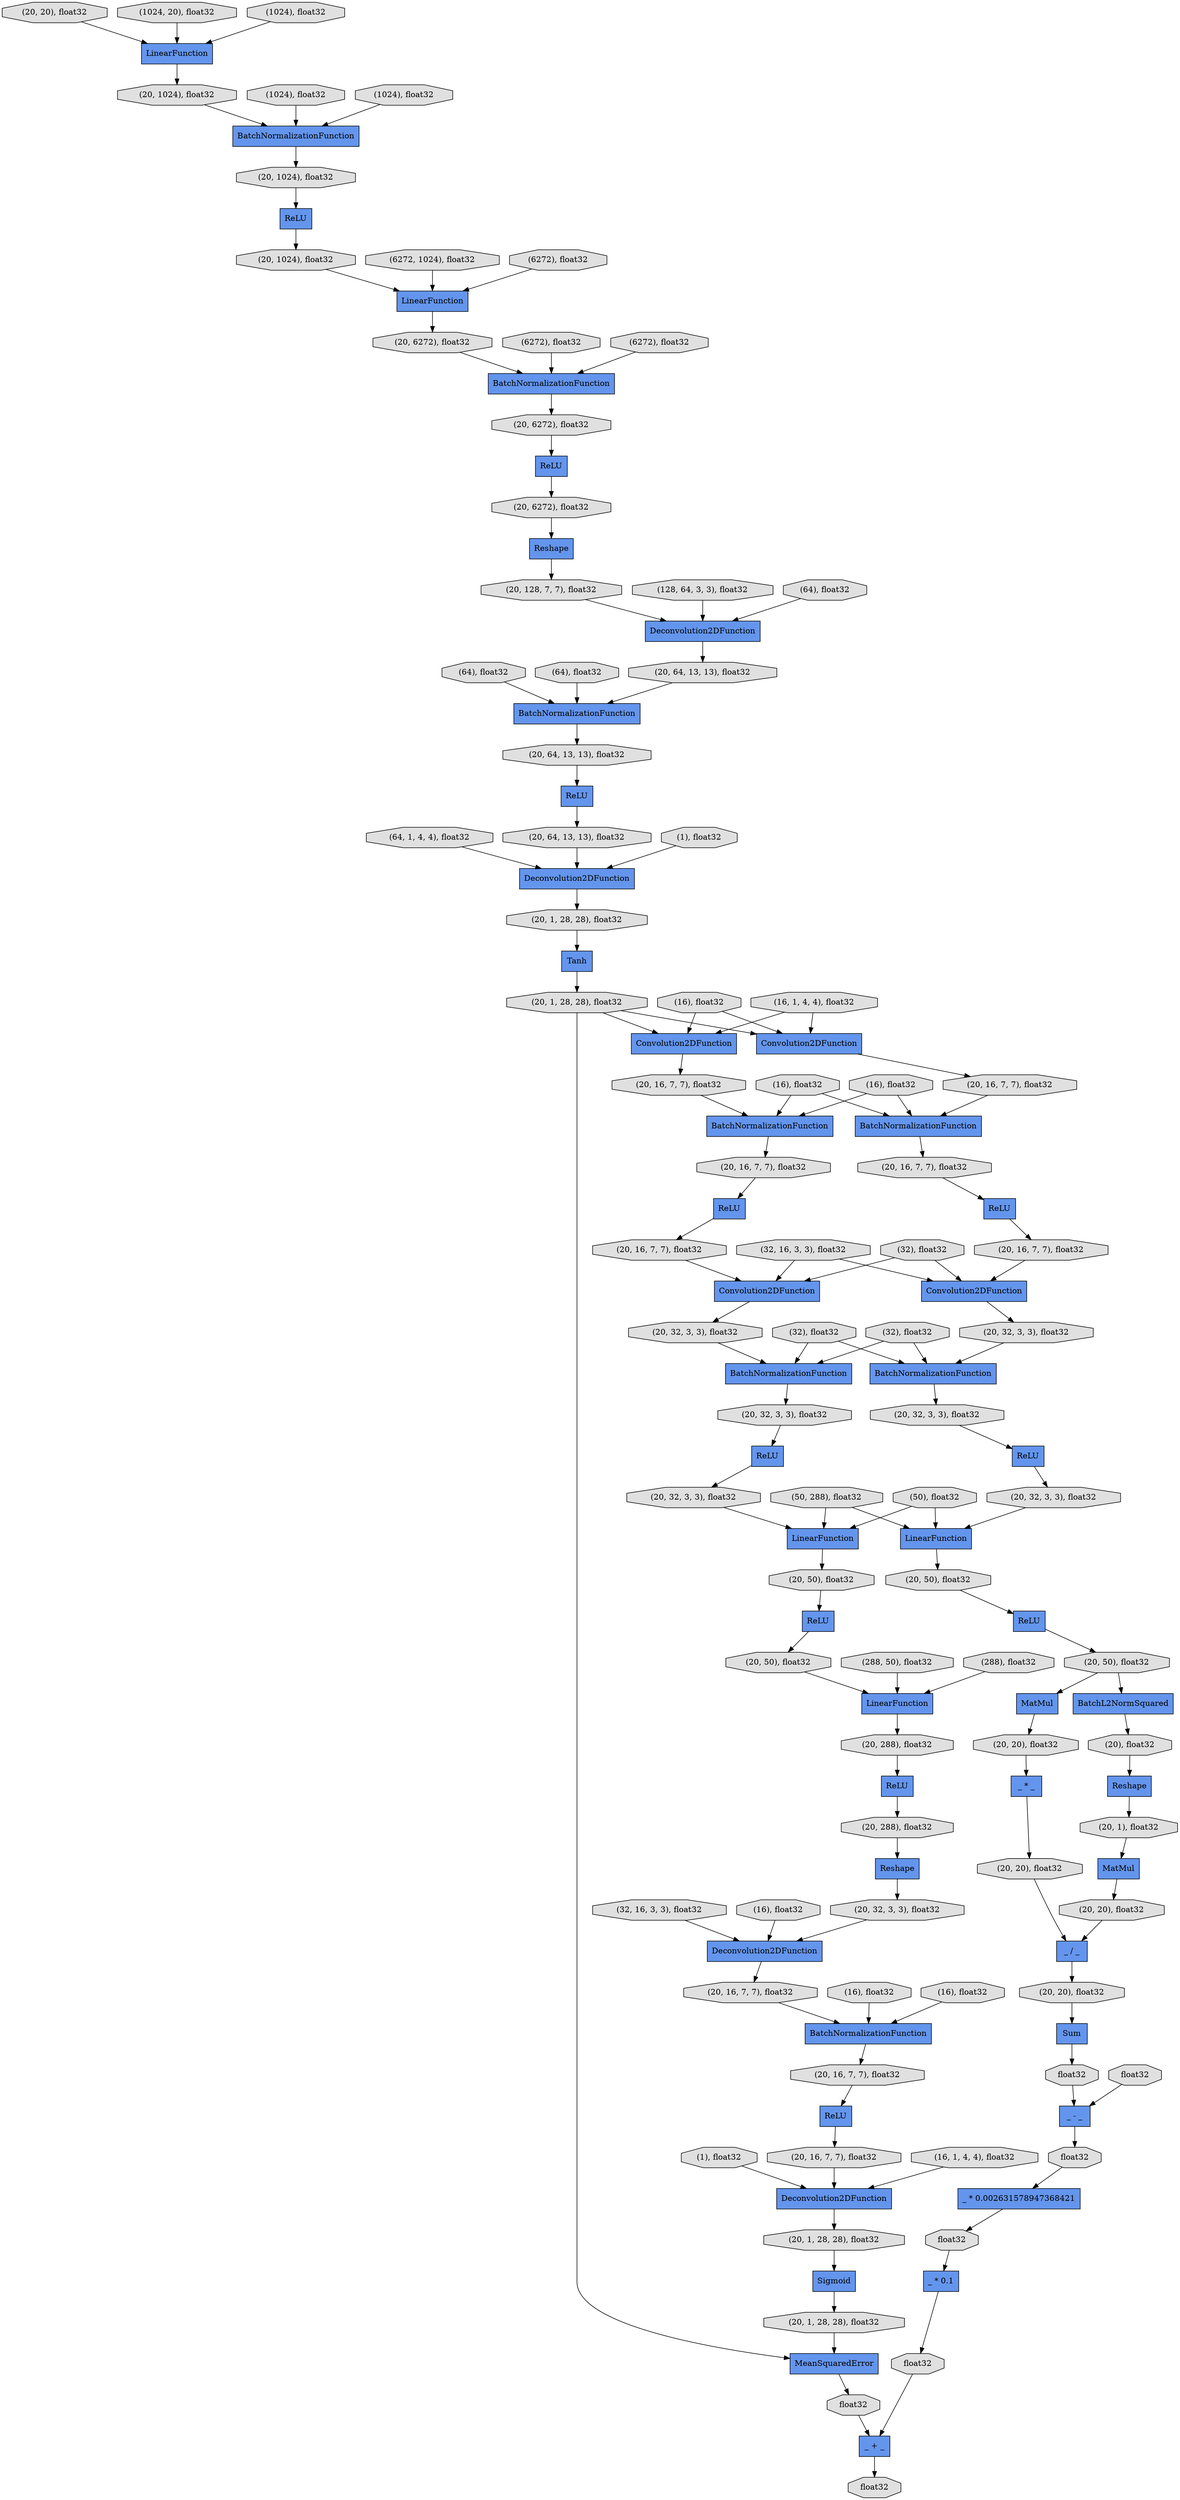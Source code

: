 digraph graphname{rankdir=TB;4364443720 [label="(20, 1, 28, 28), float32",fillcolor="#E0E0E0",style="filled",shape="octagon"];4364173384 [label="(288, 50), float32",fillcolor="#E0E0E0",style="filled",shape="octagon"];4364443776 [label="(20, 16, 7, 7), float32",fillcolor="#E0E0E0",style="filled",shape="octagon"];4364443832 [label="(20, 1, 28, 28), float32",fillcolor="#E0E0E0",style="filled",shape="octagon"];4364173496 [label="(288), float32",fillcolor="#E0E0E0",style="filled",shape="octagon"];4364173552 [label="(32, 16, 3, 3), float32",fillcolor="#E0E0E0",style="filled",shape="octagon"];4364173608 [label="(16), float32",fillcolor="#E0E0E0",style="filled",shape="octagon"];4364444000 [label="Convolution2DFunction",fillcolor="#6495ED",style="filled",shape="record"];4364444056 [label="(20, 16, 7, 7), float32",fillcolor="#E0E0E0",style="filled",shape="octagon"];4364173720 [label="(16), float32",fillcolor="#E0E0E0",style="filled",shape="octagon"];4364444112 [label="ReLU",fillcolor="#6495ED",style="filled",shape="record"];4364173776 [label="(16, 1, 4, 4), float32",fillcolor="#E0E0E0",style="filled",shape="octagon"];4364444168 [label="Sigmoid",fillcolor="#6495ED",style="filled",shape="record"];4364173832 [label="(16), float32",fillcolor="#E0E0E0",style="filled",shape="octagon"];4364444224 [label="(20, 16, 7, 7), float32",fillcolor="#E0E0E0",style="filled",shape="octagon"];4364444280 [label="Deconvolution2DFunction",fillcolor="#6495ED",style="filled",shape="record"];4364173944 [label="(1), float32",fillcolor="#E0E0E0",style="filled",shape="octagon"];4364444504 [label="float32",fillcolor="#E0E0E0",style="filled",shape="octagon"];4364444616 [label="MeanSquaredError",fillcolor="#6495ED",style="filled",shape="record"];4364444672 [label="(20, 32, 3, 3), float32",fillcolor="#E0E0E0",style="filled",shape="octagon"];4364444728 [label="BatchNormalizationFunction",fillcolor="#6495ED",style="filled",shape="record"];4364444896 [label="Convolution2DFunction",fillcolor="#6495ED",style="filled",shape="record"];4364445008 [label="(20, 16, 7, 7), float32",fillcolor="#E0E0E0",style="filled",shape="octagon"];4364330320 [label="LinearFunction",fillcolor="#6495ED",style="filled",shape="record"];4364445120 [label="(20, 16, 7, 7), float32",fillcolor="#E0E0E0",style="filled",shape="octagon"];4364330432 [label="(20, 20), float32",fillcolor="#E0E0E0",style="filled",shape="octagon"];4364445176 [label="ReLU",fillcolor="#6495ED",style="filled",shape="record"];4364330488 [label="(20, 1024), float32",fillcolor="#E0E0E0",style="filled",shape="octagon"];4364445232 [label="(20, 50), float32",fillcolor="#E0E0E0",style="filled",shape="octagon"];4364330544 [label="BatchNormalizationFunction",fillcolor="#6495ED",style="filled",shape="record"];4364133936 [label="(1024, 20), float32",fillcolor="#E0E0E0",style="filled",shape="octagon"];4364445288 [label="BatchNormalizationFunction",fillcolor="#6495ED",style="filled",shape="record"];4364330600 [label="(20, 1024), float32",fillcolor="#E0E0E0",style="filled",shape="octagon"];4364330656 [label="(20, 6272), float32",fillcolor="#E0E0E0",style="filled",shape="octagon"];4364330712 [label="(20, 1024), float32",fillcolor="#E0E0E0",style="filled",shape="octagon"];4364330768 [label="ReLU",fillcolor="#6495ED",style="filled",shape="record"];4364445512 [label="(20, 32, 3, 3), float32",fillcolor="#E0E0E0",style="filled",shape="octagon"];4364330824 [label="(20, 6272), float32",fillcolor="#E0E0E0",style="filled",shape="octagon"];4364134216 [label="(1024), float32",fillcolor="#E0E0E0",style="filled",shape="octagon"];4364445568 [label="ReLU",fillcolor="#6495ED",style="filled",shape="record"];4364330880 [label="(20, 1, 28, 28), float32",fillcolor="#E0E0E0",style="filled",shape="octagon"];4364134272 [label="(1024), float32",fillcolor="#E0E0E0",style="filled",shape="octagon"];4364445624 [label="(20, 32, 3, 3), float32",fillcolor="#E0E0E0",style="filled",shape="octagon"];4364330936 [label="LinearFunction",fillcolor="#6495ED",style="filled",shape="record"];4364445680 [label="(20, 50), float32",fillcolor="#E0E0E0",style="filled",shape="octagon"];4364330992 [label="BatchNormalizationFunction",fillcolor="#6495ED",style="filled",shape="record"];4364134384 [label="(1024), float32",fillcolor="#E0E0E0",style="filled",shape="octagon"];4364445736 [label="LinearFunction",fillcolor="#6495ED",style="filled",shape="record"];4364331104 [label="(20, 6272), float32",fillcolor="#E0E0E0",style="filled",shape="octagon"];4364134496 [label="(6272, 1024), float32",fillcolor="#E0E0E0",style="filled",shape="octagon"];4364445848 [label="(20, 1), float32",fillcolor="#E0E0E0",style="filled",shape="octagon"];4364331160 [label="Reshape",fillcolor="#6495ED",style="filled",shape="record"];4364445904 [label="ReLU",fillcolor="#6495ED",style="filled",shape="record"];4364331216 [label="ReLU",fillcolor="#6495ED",style="filled",shape="record"];4364134608 [label="(6272), float32",fillcolor="#E0E0E0",style="filled",shape="octagon"];4364445960 [label="(20), float32",fillcolor="#E0E0E0",style="filled",shape="octagon"];4364331272 [label="(20, 128, 7, 7), float32",fillcolor="#E0E0E0",style="filled",shape="octagon"];4364134664 [label="(6272), float32",fillcolor="#E0E0E0",style="filled",shape="octagon"];4364446016 [label="Reshape",fillcolor="#6495ED",style="filled",shape="record"];4364331328 [label="Deconvolution2DFunction",fillcolor="#6495ED",style="filled",shape="record"];4364331384 [label="BatchNormalizationFunction",fillcolor="#6495ED",style="filled",shape="record"];4323518840 [label="(128, 64, 3, 3), float32",fillcolor="#E0E0E0",style="filled",shape="octagon"];4364134776 [label="(6272), float32",fillcolor="#E0E0E0",style="filled",shape="octagon"];4364446128 [label="BatchL2NormSquared",fillcolor="#6495ED",style="filled",shape="record"];4364331440 [label="(20, 1, 28, 28), float32",fillcolor="#E0E0E0",style="filled",shape="octagon"];4364446184 [label="(20, 20), float32",fillcolor="#E0E0E0",style="filled",shape="octagon"];4364134888 [label="(64), float32",fillcolor="#E0E0E0",style="filled",shape="octagon"];4364446240 [label="(20, 20), float32",fillcolor="#E0E0E0",style="filled",shape="octagon"];4364331552 [label="ReLU",fillcolor="#6495ED",style="filled",shape="record"];4364446296 [label="MatMul",fillcolor="#6495ED",style="filled",shape="record"];4364331608 [label="(20, 64, 13, 13), float32",fillcolor="#E0E0E0",style="filled",shape="octagon"];4364135000 [label="(64), float32",fillcolor="#E0E0E0",style="filled",shape="octagon"];4364135056 [label="(64, 1, 4, 4), float32",fillcolor="#E0E0E0",style="filled",shape="octagon"];4364446408 [label="(20, 20), float32",fillcolor="#E0E0E0",style="filled",shape="octagon"];4364331720 [label="Tanh",fillcolor="#6495ED",style="filled",shape="record"];4364135112 [label="(64), float32",fillcolor="#E0E0E0",style="filled",shape="octagon"];4364446464 [label="MatMul",fillcolor="#6495ED",style="filled",shape="record"];4364331776 [label="(20, 64, 13, 13), float32",fillcolor="#E0E0E0",style="filled",shape="octagon"];4364135224 [label="(1), float32",fillcolor="#E0E0E0",style="filled",shape="octagon"];4364331832 [label="(20, 64, 13, 13), float32",fillcolor="#E0E0E0",style="filled",shape="octagon"];4364446688 [label="(20, 20), float32",fillcolor="#E0E0E0",style="filled",shape="octagon"];4364135448 [label="(16, 1, 4, 4), float32",fillcolor="#E0E0E0",style="filled",shape="octagon"];4364446856 [label="_ * _",fillcolor="#6495ED",style="filled",shape="record"];4364135560 [label="(16), float32",fillcolor="#E0E0E0",style="filled",shape="octagon"];4364446912 [label="float32",fillcolor="#E0E0E0",style="filled",shape="octagon"];4364135616 [label="(16), float32",fillcolor="#E0E0E0",style="filled",shape="octagon"];4364332224 [label="Deconvolution2DFunction",fillcolor="#6495ED",style="filled",shape="record"];4364446968 [label="_ / _",fillcolor="#6495ED",style="filled",shape="record"];4364447024 [label="float32",fillcolor="#E0E0E0",style="filled",shape="octagon"];4364135728 [label="(16), float32",fillcolor="#E0E0E0",style="filled",shape="octagon"];4364447080 [label="Sum",fillcolor="#6495ED",style="filled",shape="record"];4364135840 [label="(32, 16, 3, 3), float32",fillcolor="#E0E0E0",style="filled",shape="octagon"];4364135952 [label="(32), float32",fillcolor="#E0E0E0",style="filled",shape="octagon"];4364136008 [label="(32), float32",fillcolor="#E0E0E0",style="filled",shape="octagon"];4364447360 [label="_ * 0.002631578947368421",fillcolor="#6495ED",style="filled",shape="record"];4364447416 [label="_ - _",fillcolor="#6495ED",style="filled",shape="record"];4364136120 [label="(32), float32",fillcolor="#E0E0E0",style="filled",shape="octagon"];4364447472 [label="float32",fillcolor="#E0E0E0",style="filled",shape="octagon"];4364447528 [label="_ + _",fillcolor="#6495ED",style="filled",shape="record"];4364136232 [label="(50, 288), float32",fillcolor="#E0E0E0",style="filled",shape="octagon"];4364447584 [label="float32",fillcolor="#E0E0E0",style="filled",shape="octagon"];4364136344 [label="(50), float32",fillcolor="#E0E0E0",style="filled",shape="octagon"];4364447640 [label="_ * 0.1",fillcolor="#6495ED",style="filled",shape="record"];4364480584 [label="float32",fillcolor="#E0E0E0",style="filled",shape="octagon"];4364480640 [label="float32",fillcolor="#E0E0E0",style="filled",shape="octagon"];4364424864 [label="BatchNormalizationFunction",fillcolor="#6495ED",style="filled",shape="record"];4364425088 [label="(20, 16, 7, 7), float32",fillcolor="#E0E0E0",style="filled",shape="octagon"];4364425368 [label="(20, 16, 7, 7), float32",fillcolor="#E0E0E0",style="filled",shape="octagon"];4364425480 [label="Convolution2DFunction",fillcolor="#6495ED",style="filled",shape="record"];4364425536 [label="Convolution2DFunction",fillcolor="#6495ED",style="filled",shape="record"];4364425816 [label="BatchNormalizationFunction",fillcolor="#6495ED",style="filled",shape="record"];4364425872 [label="ReLU",fillcolor="#6495ED",style="filled",shape="record"];4364425928 [label="(20, 32, 3, 3), float32",fillcolor="#E0E0E0",style="filled",shape="octagon"];4364425984 [label="(20, 16, 7, 7), float32",fillcolor="#E0E0E0",style="filled",shape="octagon"];4364426040 [label="(20, 32, 3, 3), float32",fillcolor="#E0E0E0",style="filled",shape="octagon"];4364426208 [label="(20, 32, 3, 3), float32",fillcolor="#E0E0E0",style="filled",shape="octagon"];4364426264 [label="ReLU",fillcolor="#6495ED",style="filled",shape="record"];4364426376 [label="(20, 50), float32",fillcolor="#E0E0E0",style="filled",shape="octagon"];4364426432 [label="(20, 50), float32",fillcolor="#E0E0E0",style="filled",shape="octagon"];4364426488 [label="LinearFunction",fillcolor="#6495ED",style="filled",shape="record"];4364426656 [label="ReLU",fillcolor="#6495ED",style="filled",shape="record"];4364426712 [label="(20, 288), float32",fillcolor="#E0E0E0",style="filled",shape="octagon"];4364426768 [label="ReLU",fillcolor="#6495ED",style="filled",shape="record"];4364426880 [label="LinearFunction",fillcolor="#6495ED",style="filled",shape="record"];4364426936 [label="Deconvolution2DFunction",fillcolor="#6495ED",style="filled",shape="record"];4364426992 [label="(20, 32, 3, 3), float32",fillcolor="#E0E0E0",style="filled",shape="octagon"];4364427048 [label="Reshape",fillcolor="#6495ED",style="filled",shape="record"];4364427104 [label="(20, 288), float32",fillcolor="#E0E0E0",style="filled",shape="octagon"];4364427160 [label="BatchNormalizationFunction",fillcolor="#6495ED",style="filled",shape="record"];4364427216 [label="(20, 16, 7, 7), float32",fillcolor="#E0E0E0",style="filled",shape="octagon"];4364445008 -> 4364444896;4364331104 -> 4364331160;4364447472 -> 4364447640;4364444280 -> 4364443720;4364446856 -> 4364446184;4364425984 -> 4364425536;4364427216 -> 4364427160;4364135112 -> 4364331384;4364330768 -> 4364330712;4364446184 -> 4364446968;4364426768 -> 4364427104;4364136008 -> 4364445288;4364136232 -> 4364426488;4364480584 -> 4364447528;4364425368 -> 4364424864;4364447360 -> 4364447472;4364135616 -> 4364444728;4364330880 -> 4364425480;4364173944 -> 4364444280;4364134608 -> 4364330936;4323518840 -> 4364331328;4364426712 -> 4364426768;4364331160 -> 4364331272;4364444224 -> 4364444728;4364136344 -> 4364426488;4364446240 -> 4364446968;4364446408 -> 4364446856;4364135840 -> 4364425536;4364445736 -> 4364445680;4364445568 -> 4364445624;4364445288 -> 4364444672;4364446688 -> 4364447080;4364331720 -> 4364330880;4364330712 -> 4364330936;4364427104 -> 4364427048;4364445512 -> 4364445288;4364330880 -> 4364444000;4364135560 -> 4364425480;4364443720 -> 4364444168;4364331552 -> 4364331776;4364444672 -> 4364445568;4364445232 -> 4364446128;4364446464 -> 4364446408;4364425088 -> 4364425872;4364331272 -> 4364331328;4364136232 -> 4364445736;4364135560 -> 4364444000;4364447416 -> 4364447584;4364444616 -> 4364444504;4364446128 -> 4364445960;4364135728 -> 4364444728;4364445232 -> 4364446464;4364447024 -> 4364447416;4364332224 -> 4364331440;4364173832 -> 4364427160;4364427048 -> 4364426992;4364134888 -> 4364331328;4364331440 -> 4364331720;4364331216 -> 4364331104;4364425872 -> 4364425984;4364426880 -> 4364426712;4364135728 -> 4364424864;4364330600 -> 4364330768;4364135056 -> 4364332224;4364330936 -> 4364330824;4364136120 -> 4364425816;4364447080 -> 4364446912;4364426040 -> 4364425816;4364330432 -> 4364330320;4364444000 -> 4364444224;4364447584 -> 4364447360;4364425536 -> 4364426040;4364331328 -> 4364331832;4364330544 -> 4364330600;4364445624 -> 4364445736;4364447640 -> 4364480584;4364445904 -> 4364445232;4364425480 -> 4364425368;4364134664 -> 4364330992;4364426376 -> 4364426880;4364173608 -> 4364426936;4364330992 -> 4364330656;4364426488 -> 4364426432;4364173776 -> 4364444280;4364330656 -> 4364331216;4364330320 -> 4364330488;4364443776 -> 4364444112;4364446016 -> 4364445848;4364135000 -> 4364331384;4364445120 -> 4364445176;4364136008 -> 4364425816;4364134216 -> 4364330320;4364135952 -> 4364444896;4364173552 -> 4364426936;4364424864 -> 4364425088;4364135224 -> 4364332224;4364444112 -> 4364444056;4364135616 -> 4364424864;4364134776 -> 4364330992;4364426432 -> 4364426656;4364425816 -> 4364425928;4364173720 -> 4364427160;4364426992 -> 4364426936;4364446912 -> 4364447416;4364447528 -> 4364480640;4364427160 -> 4364443776;4364135952 -> 4364425536;4364135840 -> 4364444896;4364331384 -> 4364331608;4364444728 -> 4364445120;4364134496 -> 4364330936;4364445848 -> 4364446296;4364331832 -> 4364331384;4364134384 -> 4364330544;4364444504 -> 4364447528;4364426264 -> 4364426208;4364135448 -> 4364444000;4364173384 -> 4364426880;4364443832 -> 4364444616;4364444056 -> 4364444280;4364133936 -> 4364330320;4364426656 -> 4364426376;4364134272 -> 4364330544;4364444896 -> 4364445512;4364330488 -> 4364330544;4364446296 -> 4364446240;4364331608 -> 4364331552;4364331776 -> 4364332224;4364426208 -> 4364426488;4364330880 -> 4364444616;4364173496 -> 4364426880;4364446968 -> 4364446688;4364330824 -> 4364330992;4364444168 -> 4364443832;4364136344 -> 4364445736;4364445176 -> 4364445008;4364425928 -> 4364426264;4364135448 -> 4364425480;4364426936 -> 4364427216;4364445680 -> 4364445904;4364445960 -> 4364446016;4364136120 -> 4364445288;}